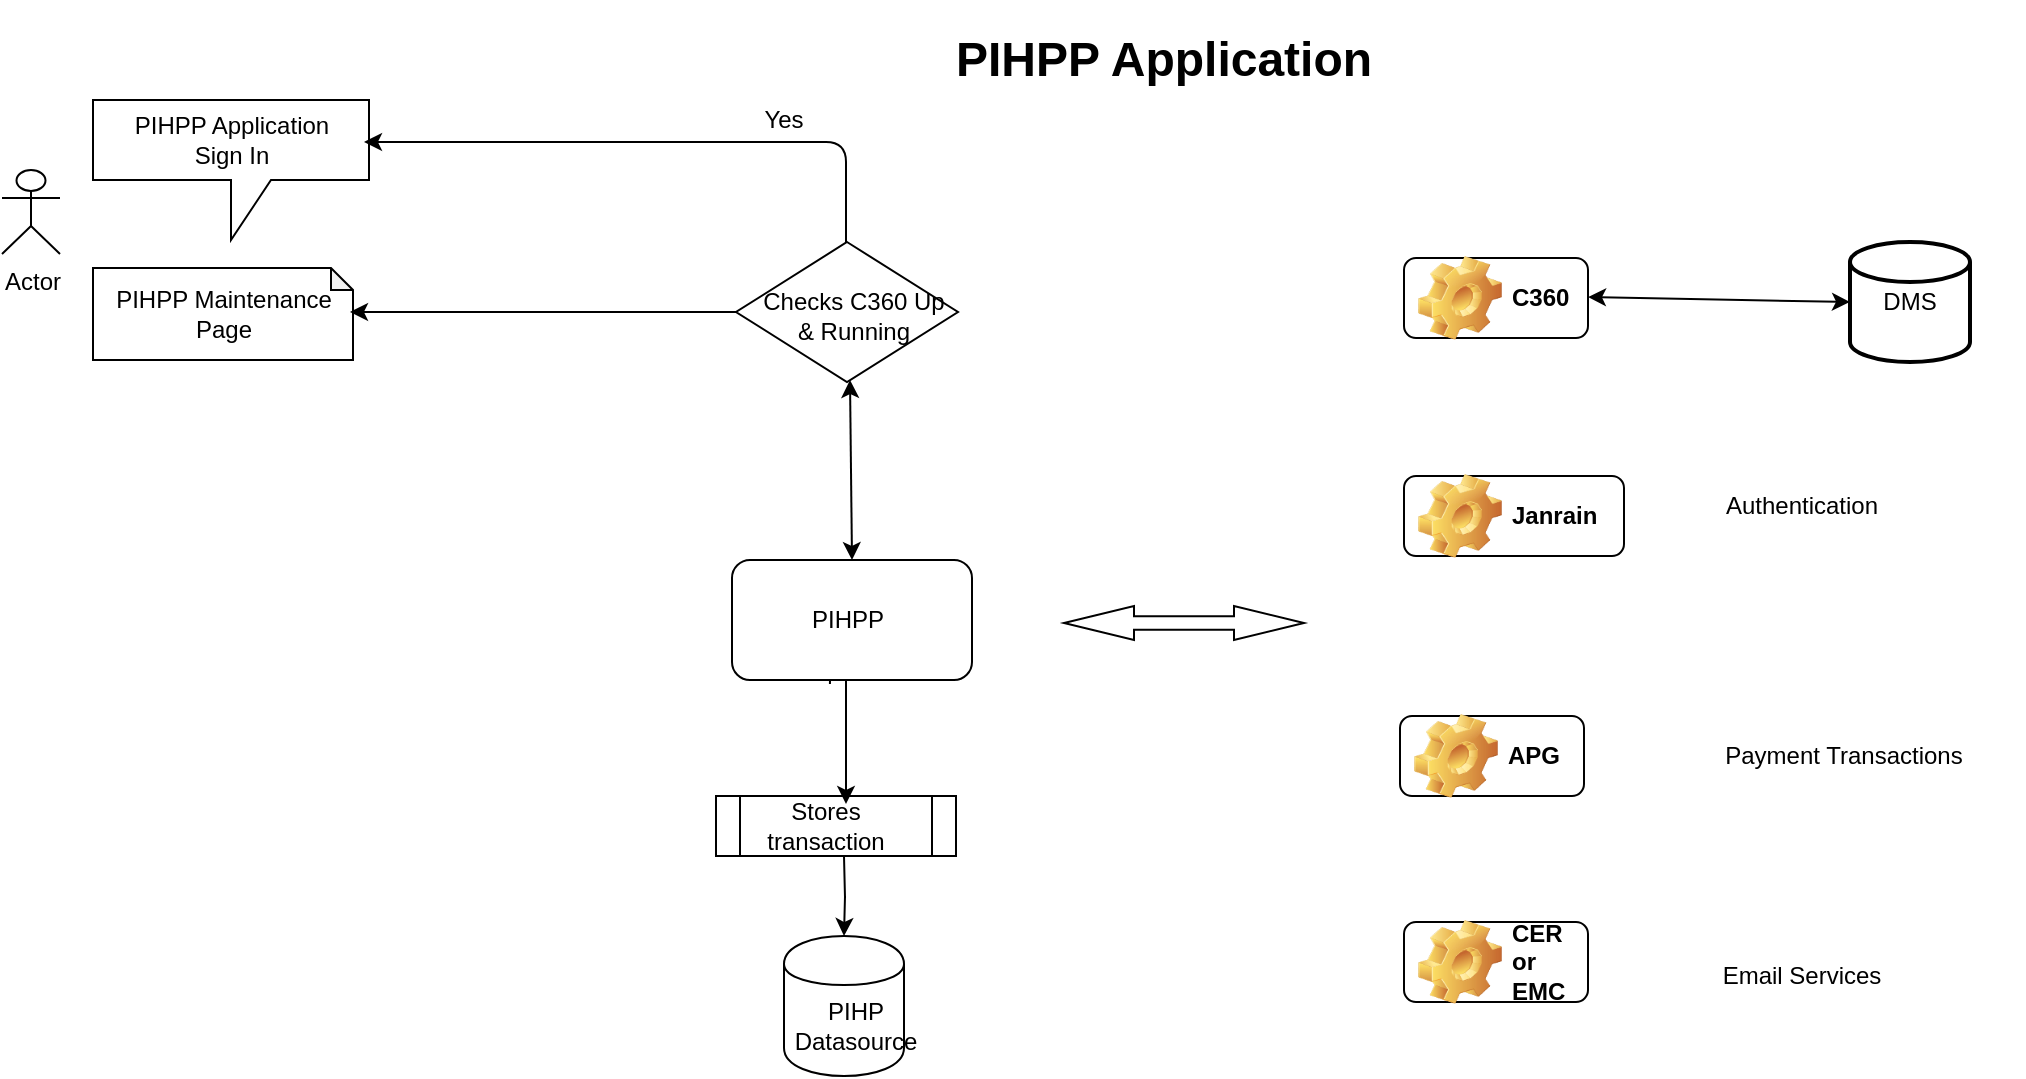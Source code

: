 <mxfile version="10.6.1" type="github"><diagram id="KcXBGDfCuuNoRy-_QxYb" name="PIHPP"><mxGraphModel dx="1645" dy="620" grid="1" gridSize="10" guides="1" tooltips="1" connect="1" arrows="1" fold="1" page="1" pageScale="1" pageWidth="850" pageHeight="1100" math="0" shadow="0"><root><mxCell id="0"/><mxCell id="1" parent="0"/><mxCell id="N_L0vkiKHeaPVIso1IfO-16" value="&lt;h1&gt;PIHPP Application&lt;/h1&gt;" style="text;html=1;strokeColor=none;fillColor=none;spacing=5;spacingTop=-20;whiteSpace=wrap;overflow=hidden;rounded=0;" parent="1" vertex="1"><mxGeometry x="1011" y="20" width="220" height="40" as="geometry"/></mxCell><mxCell id="N_L0vkiKHeaPVIso1IfO-32" value="Yes" style="text;html=1;strokeColor=none;fillColor=none;align=center;verticalAlign=middle;whiteSpace=wrap;rounded=0;" parent="1" vertex="1"><mxGeometry x="910" y="60" width="40" height="20" as="geometry"/></mxCell><mxCell id="N_L0vkiKHeaPVIso1IfO-62" value="" style="group" parent="1" vertex="1" connectable="0"><mxGeometry x="896" y="290" width="130" height="258" as="geometry"/></mxCell><mxCell id="N_L0vkiKHeaPVIso1IfO-5" value="" style="shape=process;whiteSpace=wrap;html=1;backgroundOutline=1;" parent="N_L0vkiKHeaPVIso1IfO-62" vertex="1"><mxGeometry y="118" width="120" height="30" as="geometry"/></mxCell><mxCell id="N_L0vkiKHeaPVIso1IfO-60" value="" style="group" parent="N_L0vkiKHeaPVIso1IfO-62" vertex="1" connectable="0"><mxGeometry x="10" width="120" height="258" as="geometry"/></mxCell><object label="" id="N_L0vkiKHeaPVIso1IfO-1"><mxCell style="rounded=1;whiteSpace=wrap;html=1;" parent="N_L0vkiKHeaPVIso1IfO-60" vertex="1"><mxGeometry x="-2" width="120" height="60" as="geometry"/></mxCell></object><mxCell id="N_L0vkiKHeaPVIso1IfO-2" value="PIHPP" style="text;html=1;strokeColor=none;fillColor=none;align=center;verticalAlign=middle;whiteSpace=wrap;rounded=0;" parent="N_L0vkiKHeaPVIso1IfO-60" vertex="1"><mxGeometry x="36" y="20" width="40" height="20" as="geometry"/></mxCell><mxCell id="N_L0vkiKHeaPVIso1IfO-3" value="" style="shape=cylinder;whiteSpace=wrap;html=1;boundedLbl=1;backgroundOutline=1;" parent="N_L0vkiKHeaPVIso1IfO-60" vertex="1"><mxGeometry x="24" y="188" width="60" height="70" as="geometry"/></mxCell><mxCell id="N_L0vkiKHeaPVIso1IfO-4" value="PIHP Datasource" style="text;html=1;strokeColor=none;fillColor=none;align=center;verticalAlign=middle;whiteSpace=wrap;rounded=0;" parent="N_L0vkiKHeaPVIso1IfO-60" vertex="1"><mxGeometry x="15" y="223" width="90" height="20" as="geometry"/></mxCell><mxCell id="N_L0vkiKHeaPVIso1IfO-7" style="edgeStyle=orthogonalEdgeStyle;rounded=0;orthogonalLoop=1;jettySize=auto;html=1;" parent="N_L0vkiKHeaPVIso1IfO-60" edge="1"><mxGeometry relative="1" as="geometry"><mxPoint x="54" y="148" as="sourcePoint"/><mxPoint x="54" y="188" as="targetPoint"/></mxGeometry></mxCell><mxCell id="N_L0vkiKHeaPVIso1IfO-8" style="edgeStyle=orthogonalEdgeStyle;rounded=0;orthogonalLoop=1;jettySize=auto;html=1;entryX=0.5;entryY=0;entryDx=0;entryDy=0;exitX=0.408;exitY=1.033;exitDx=0;exitDy=0;exitPerimeter=0;" parent="N_L0vkiKHeaPVIso1IfO-60" source="N_L0vkiKHeaPVIso1IfO-1" edge="1"><mxGeometry relative="1" as="geometry"><mxPoint x="45" y="82" as="sourcePoint"/><mxPoint x="55" y="122" as="targetPoint"/><Array as="points"><mxPoint x="55" y="60"/></Array></mxGeometry></mxCell><mxCell id="N_L0vkiKHeaPVIso1IfO-9" value="Stores transaction" style="text;html=1;strokeColor=none;fillColor=none;align=center;verticalAlign=middle;whiteSpace=wrap;rounded=0;" parent="N_L0vkiKHeaPVIso1IfO-60" vertex="1"><mxGeometry y="123" width="90" height="20" as="geometry"/></mxCell><mxCell id="N_L0vkiKHeaPVIso1IfO-67" value="" style="group" parent="1" vertex="1" connectable="0"><mxGeometry x="584.5" y="44" width="200" height="242" as="geometry"/></mxCell><mxCell id="N_L0vkiKHeaPVIso1IfO-33" value="&lt;br&gt;&lt;br&gt;PIHPP Application&lt;br&gt;Sign In &lt;br&gt;&lt;br&gt;&lt;br&gt;" style="shape=callout;whiteSpace=wrap;html=1;perimeter=calloutPerimeter;" parent="N_L0vkiKHeaPVIso1IfO-67" vertex="1"><mxGeometry y="16" width="138" height="70" as="geometry"/></mxCell><mxCell id="N_L0vkiKHeaPVIso1IfO-36" value="PIHPP Maintenance Page" style="shape=note;whiteSpace=wrap;html=1;backgroundOutline=1;darkOpacity=0.05;size=11;" parent="N_L0vkiKHeaPVIso1IfO-67" vertex="1"><mxGeometry y="100" width="130" height="46" as="geometry"/></mxCell><mxCell id="N_L0vkiKHeaPVIso1IfO-69" value="" style="endArrow=classic;html=1;" parent="1" edge="1"><mxGeometry width="50" height="50" relative="1" as="geometry"><mxPoint x="961" y="131" as="sourcePoint"/><mxPoint x="720" y="81" as="targetPoint"/><Array as="points"><mxPoint x="961" y="81"/></Array></mxGeometry></mxCell><mxCell id="N_L0vkiKHeaPVIso1IfO-14" value="Actor" style="shape=umlActor;verticalLabelPosition=bottom;labelBackgroundColor=#ffffff;verticalAlign=top;html=1;outlineConnect=0;" parent="1" vertex="1"><mxGeometry x="539" y="95" width="29" height="42" as="geometry"/></mxCell><mxCell id="N_L0vkiKHeaPVIso1IfO-72" value="" style="endArrow=classic;html=1;" parent="1" edge="1"><mxGeometry width="50" height="50" relative="1" as="geometry"><mxPoint x="908" y="166" as="sourcePoint"/><mxPoint x="713" y="166" as="targetPoint"/></mxGeometry></mxCell><mxCell id="N_L0vkiKHeaPVIso1IfO-77" value="" style="endArrow=classic;startArrow=classic;html=1;exitX=0.5;exitY=0;exitDx=0;exitDy=0;" parent="1" source="N_L0vkiKHeaPVIso1IfO-1" edge="1"><mxGeometry width="50" height="50" relative="1" as="geometry"><mxPoint x="962" y="274" as="sourcePoint"/><mxPoint x="963" y="200" as="targetPoint"/></mxGeometry></mxCell><mxCell id="N_L0vkiKHeaPVIso1IfO-10" value="" style="rhombus;whiteSpace=wrap;html=1;" parent="1" vertex="1"><mxGeometry x="906" y="131" width="111" height="70" as="geometry"/></mxCell><mxCell id="N_L0vkiKHeaPVIso1IfO-13" value="Checks C360 Up &amp;amp; Running" style="text;html=1;strokeColor=none;fillColor=none;align=center;verticalAlign=middle;whiteSpace=wrap;rounded=0;" parent="1" vertex="1"><mxGeometry x="915" y="148" width="100" height="40" as="geometry"/></mxCell><mxCell id="N_L0vkiKHeaPVIso1IfO-86" value="" style="group" parent="1" vertex="1" connectable="0"><mxGeometry x="1240" y="131" width="283" height="60" as="geometry"/></mxCell><mxCell id="N_L0vkiKHeaPVIso1IfO-81" value="" style="group" parent="N_L0vkiKHeaPVIso1IfO-86" vertex="1" connectable="0"><mxGeometry width="283" height="60" as="geometry"/></mxCell><mxCell id="N_L0vkiKHeaPVIso1IfO-85" value="" style="group" parent="N_L0vkiKHeaPVIso1IfO-81" vertex="1" connectable="0"><mxGeometry width="283" height="60" as="geometry"/></mxCell><mxCell id="N_L0vkiKHeaPVIso1IfO-83" value="" style="group" parent="N_L0vkiKHeaPVIso1IfO-85" vertex="1" connectable="0"><mxGeometry width="283" height="60" as="geometry"/></mxCell><mxCell id="N_L0vkiKHeaPVIso1IfO-41" value="DMS" style="strokeWidth=2;html=1;shape=mxgraph.flowchart.database;whiteSpace=wrap;" parent="N_L0vkiKHeaPVIso1IfO-83" vertex="1"><mxGeometry x="223" width="60" height="60" as="geometry"/></mxCell><mxCell id="N_L0vkiKHeaPVIso1IfO-64" value="" style="group" parent="N_L0vkiKHeaPVIso1IfO-83" vertex="1" connectable="0"><mxGeometry y="8" width="92" height="40" as="geometry"/></mxCell><mxCell id="N_L0vkiKHeaPVIso1IfO-63" value="" style="group" parent="N_L0vkiKHeaPVIso1IfO-64" vertex="1" connectable="0"><mxGeometry width="92" height="40" as="geometry"/></mxCell><mxCell id="N_L0vkiKHeaPVIso1IfO-53" value="C360" style="label;whiteSpace=wrap;html=1;image=img/clipart/Gear_128x128.png" parent="N_L0vkiKHeaPVIso1IfO-63" vertex="1"><mxGeometry width="92" height="40" as="geometry"/></mxCell><mxCell id="N_L0vkiKHeaPVIso1IfO-58" value="" style="endArrow=classic;startArrow=classic;html=1;entryX=0;entryY=0.5;entryDx=0;entryDy=0;entryPerimeter=0;" parent="N_L0vkiKHeaPVIso1IfO-63" target="N_L0vkiKHeaPVIso1IfO-41" edge="1"><mxGeometry width="50" height="50" relative="1" as="geometry"><mxPoint x="92" y="19.5" as="sourcePoint"/><mxPoint x="179" y="19.5" as="targetPoint"/></mxGeometry></mxCell><mxCell id="N_L0vkiKHeaPVIso1IfO-98" value="" style="group" parent="1" vertex="1" connectable="0"><mxGeometry x="1248" y="353" width="283" height="60" as="geometry"/></mxCell><mxCell id="N_L0vkiKHeaPVIso1IfO-99" value="" style="group" parent="N_L0vkiKHeaPVIso1IfO-98" vertex="1" connectable="0"><mxGeometry width="283" height="60" as="geometry"/></mxCell><mxCell id="N_L0vkiKHeaPVIso1IfO-100" value="" style="group" parent="N_L0vkiKHeaPVIso1IfO-99" vertex="1" connectable="0"><mxGeometry width="283" height="60" as="geometry"/></mxCell><mxCell id="N_L0vkiKHeaPVIso1IfO-101" value="" style="group" parent="N_L0vkiKHeaPVIso1IfO-100" vertex="1" connectable="0"><mxGeometry width="283" height="60" as="geometry"/></mxCell><mxCell id="N_L0vkiKHeaPVIso1IfO-103" value="" style="group" parent="N_L0vkiKHeaPVIso1IfO-101" vertex="1" connectable="0"><mxGeometry y="8" width="92" height="40" as="geometry"/></mxCell><mxCell id="N_L0vkiKHeaPVIso1IfO-104" value="" style="group" parent="N_L0vkiKHeaPVIso1IfO-103" vertex="1" connectable="0"><mxGeometry width="92" height="40" as="geometry"/></mxCell><mxCell id="N_L0vkiKHeaPVIso1IfO-105" value="APG" style="label;whiteSpace=wrap;html=1;image=img/clipart/Gear_128x128.png" parent="N_L0vkiKHeaPVIso1IfO-104" vertex="1"><mxGeometry x="-10" y="7" width="92" height="40" as="geometry"/></mxCell><mxCell id="P8YDM--yNbJHjQkQEG-U-8" value="Payment Transactions" style="text;html=1;strokeColor=none;fillColor=none;align=center;verticalAlign=middle;whiteSpace=wrap;rounded=0;" vertex="1" parent="N_L0vkiKHeaPVIso1IfO-101"><mxGeometry x="142" y="20" width="140" height="30" as="geometry"/></mxCell><mxCell id="N_L0vkiKHeaPVIso1IfO-90" value="" style="group" parent="1" vertex="1" connectable="0"><mxGeometry x="1240" y="240" width="310" height="60" as="geometry"/></mxCell><mxCell id="N_L0vkiKHeaPVIso1IfO-94" value="" style="group" parent="N_L0vkiKHeaPVIso1IfO-90" vertex="1" connectable="0"><mxGeometry y="8" width="110" height="40" as="geometry"/></mxCell><mxCell id="N_L0vkiKHeaPVIso1IfO-95" value="" style="group" parent="N_L0vkiKHeaPVIso1IfO-94" vertex="1" connectable="0"><mxGeometry width="110" height="40" as="geometry"/></mxCell><mxCell id="N_L0vkiKHeaPVIso1IfO-96" value="Janrain" style="label;whiteSpace=wrap;html=1;image=img/clipart/Gear_128x128.png" parent="N_L0vkiKHeaPVIso1IfO-95" vertex="1"><mxGeometry width="110" height="40" as="geometry"/></mxCell><mxCell id="P8YDM--yNbJHjQkQEG-U-2" value="&lt;div style=&quot;text-align: left&quot;&gt;&lt;span&gt;Authentication&lt;/span&gt;&lt;/div&gt;" style="text;html=1;strokeColor=none;fillColor=none;align=center;verticalAlign=middle;whiteSpace=wrap;rounded=0;" vertex="1" parent="N_L0vkiKHeaPVIso1IfO-90"><mxGeometry x="129" y="8" width="140" height="30" as="geometry"/></mxCell><mxCell id="N_L0vkiKHeaPVIso1IfO-117" value="" style="html=1;shadow=0;dashed=0;align=center;verticalAlign=middle;shape=mxgraph.arrows2.twoWayArrow;dy=0.6;dx=35;" parent="1" vertex="1"><mxGeometry x="1070" y="313" width="120" height="17" as="geometry"/></mxCell><mxCell id="N_L0vkiKHeaPVIso1IfO-112" value="" style="group" parent="1" vertex="1" connectable="0"><mxGeometry x="1240" y="471" width="92" height="40" as="geometry"/></mxCell><mxCell id="N_L0vkiKHeaPVIso1IfO-113" value="" style="group" parent="N_L0vkiKHeaPVIso1IfO-112" vertex="1" connectable="0"><mxGeometry width="92" height="40" as="geometry"/></mxCell><mxCell id="N_L0vkiKHeaPVIso1IfO-114" value="CER or EMC" style="label;whiteSpace=wrap;html=1;image=img/clipart/Gear_128x128.png" parent="N_L0vkiKHeaPVIso1IfO-113" vertex="1"><mxGeometry width="92" height="40" as="geometry"/></mxCell><mxCell id="P8YDM--yNbJHjQkQEG-U-9" value="Email Services" style="text;html=1;strokeColor=none;fillColor=none;align=center;verticalAlign=middle;whiteSpace=wrap;rounded=0;" vertex="1" parent="1"><mxGeometry x="1369" y="483" width="140" height="30" as="geometry"/></mxCell></root></mxGraphModel></diagram></mxfile>